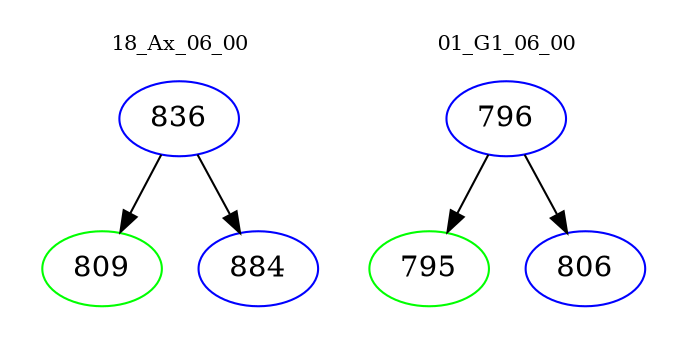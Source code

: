 digraph{
subgraph cluster_0 {
color = white
label = "18_Ax_06_00";
fontsize=10;
T0_836 [label="836", color="blue"]
T0_836 -> T0_809 [color="black"]
T0_809 [label="809", color="green"]
T0_836 -> T0_884 [color="black"]
T0_884 [label="884", color="blue"]
}
subgraph cluster_1 {
color = white
label = "01_G1_06_00";
fontsize=10;
T1_796 [label="796", color="blue"]
T1_796 -> T1_795 [color="black"]
T1_795 [label="795", color="green"]
T1_796 -> T1_806 [color="black"]
T1_806 [label="806", color="blue"]
}
}
